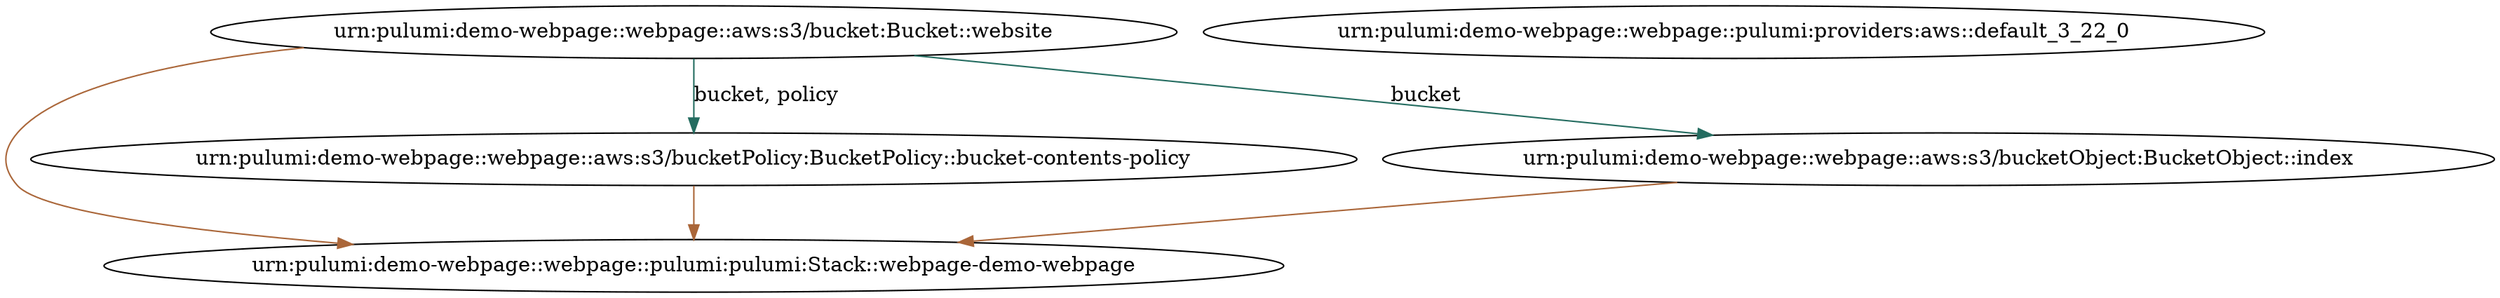 strict digraph {
    Resource0 [label="urn:pulumi:demo-webpage::webpage::pulumi:pulumi:Stack::webpage-demo-webpage"];
    Resource1 [label="urn:pulumi:demo-webpage::webpage::pulumi:providers:aws::default_3_22_0"];
    Resource2 [label="urn:pulumi:demo-webpage::webpage::aws:s3/bucket:Bucket::website"];
    Resource2 -> Resource0 [color = "#AA6639"];
    Resource2 -> Resource3 [color = "#246C60", label = "bucket, policy"];
    Resource2 -> Resource4 [color = "#246C60", label = "bucket"];
    Resource3 [label="urn:pulumi:demo-webpage::webpage::aws:s3/bucketPolicy:BucketPolicy::bucket-contents-policy"];
    Resource3 -> Resource0 [color = "#AA6639"];
    Resource4 [label="urn:pulumi:demo-webpage::webpage::aws:s3/bucketObject:BucketObject::index"];
    Resource4 -> Resource0 [color = "#AA6639"];
}
